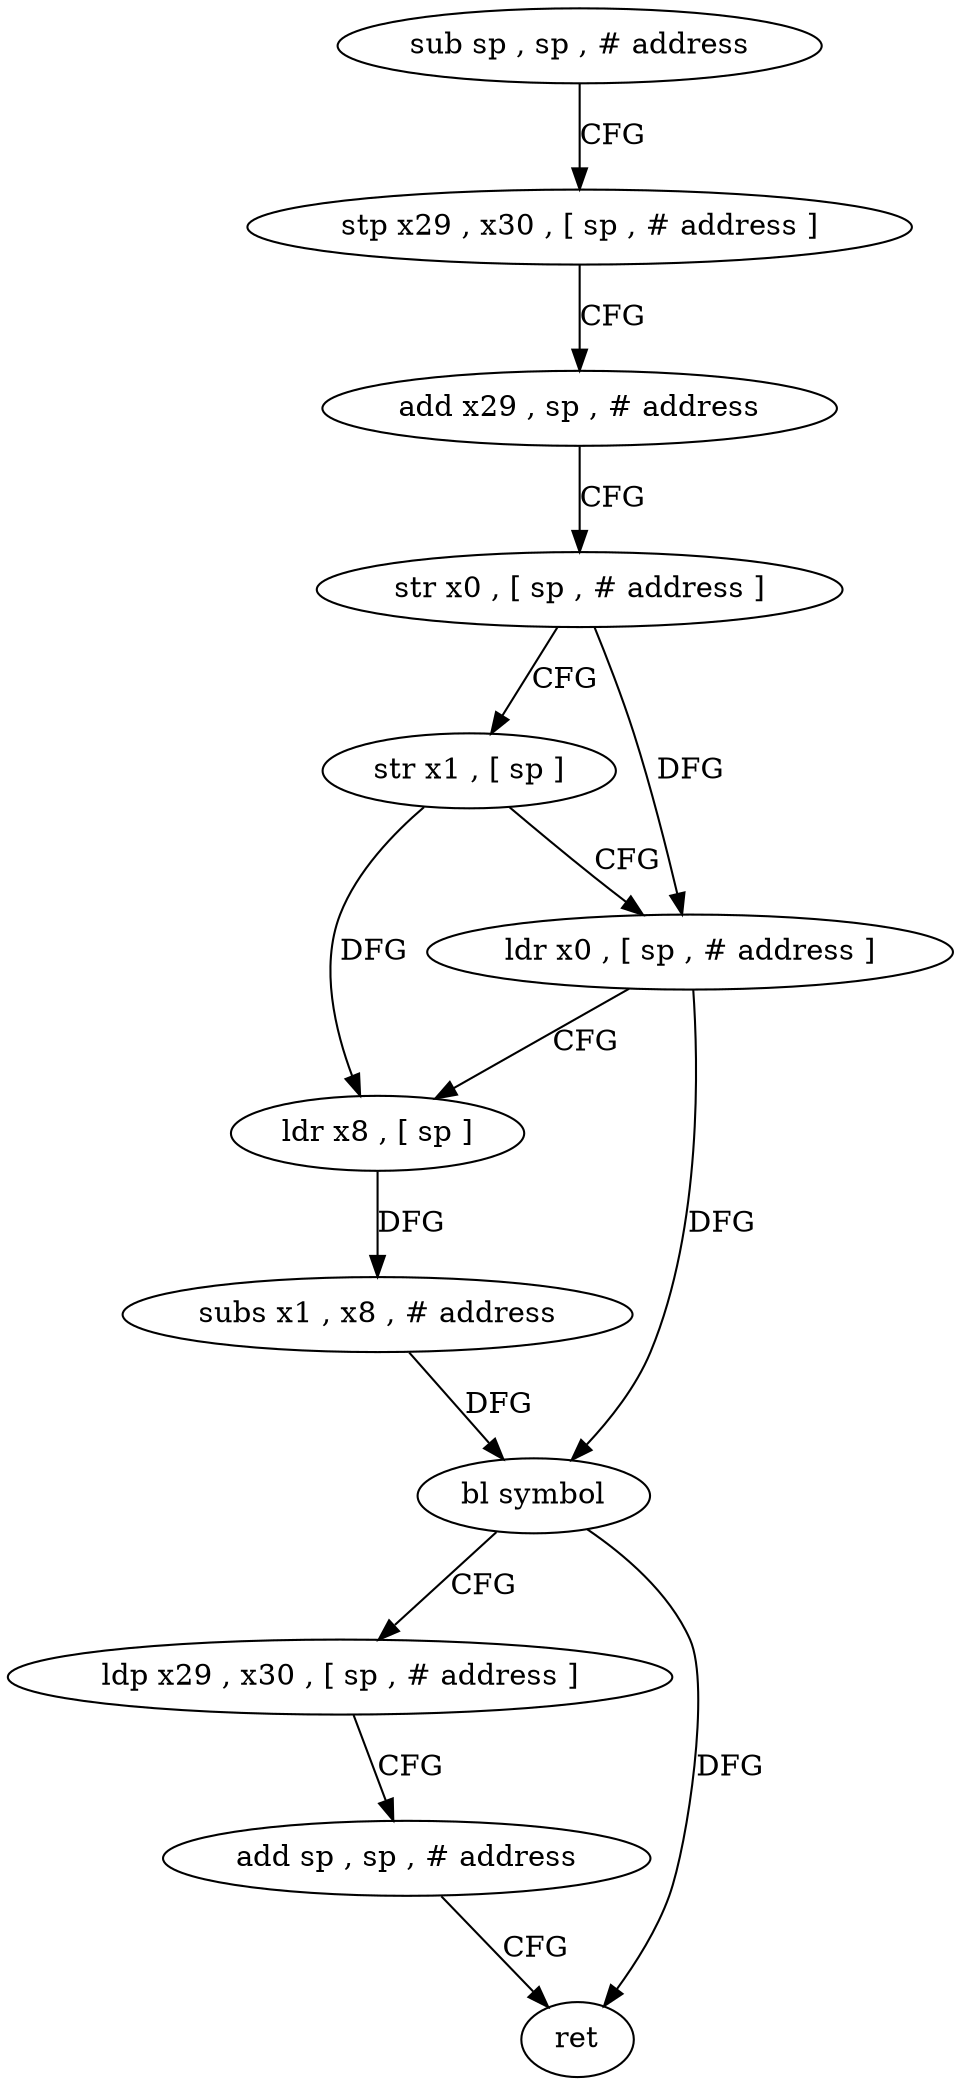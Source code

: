 digraph "func" {
"4209436" [label = "sub sp , sp , # address" ]
"4209440" [label = "stp x29 , x30 , [ sp , # address ]" ]
"4209444" [label = "add x29 , sp , # address" ]
"4209448" [label = "str x0 , [ sp , # address ]" ]
"4209452" [label = "str x1 , [ sp ]" ]
"4209456" [label = "ldr x0 , [ sp , # address ]" ]
"4209460" [label = "ldr x8 , [ sp ]" ]
"4209464" [label = "subs x1 , x8 , # address" ]
"4209468" [label = "bl symbol" ]
"4209472" [label = "ldp x29 , x30 , [ sp , # address ]" ]
"4209476" [label = "add sp , sp , # address" ]
"4209480" [label = "ret" ]
"4209436" -> "4209440" [ label = "CFG" ]
"4209440" -> "4209444" [ label = "CFG" ]
"4209444" -> "4209448" [ label = "CFG" ]
"4209448" -> "4209452" [ label = "CFG" ]
"4209448" -> "4209456" [ label = "DFG" ]
"4209452" -> "4209456" [ label = "CFG" ]
"4209452" -> "4209460" [ label = "DFG" ]
"4209456" -> "4209460" [ label = "CFG" ]
"4209456" -> "4209468" [ label = "DFG" ]
"4209460" -> "4209464" [ label = "DFG" ]
"4209464" -> "4209468" [ label = "DFG" ]
"4209468" -> "4209472" [ label = "CFG" ]
"4209468" -> "4209480" [ label = "DFG" ]
"4209472" -> "4209476" [ label = "CFG" ]
"4209476" -> "4209480" [ label = "CFG" ]
}
